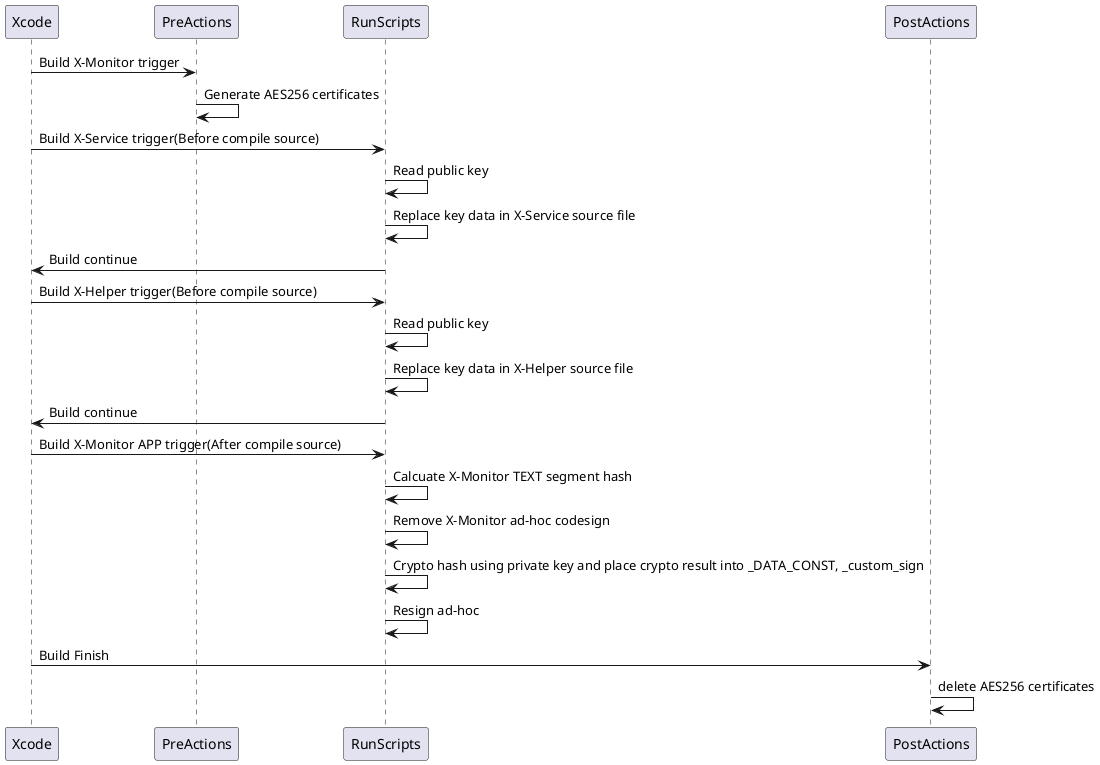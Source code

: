 
@startuml

Xcode -> PreActions: Build X-Monitor trigger


PreActions -> PreActions: Generate AES256 certificates


Xcode -> RunScripts: Build X-Service trigger(Before compile source)

RunScripts -> RunScripts: Read public key
RunScripts -> RunScripts: Replace key data in X-Service source file
RunScripts -> Xcode: Build continue

Xcode -> RunScripts: Build X-Helper trigger(Before compile source)
RunScripts -> RunScripts: Read public key
RunScripts -> RunScripts: Replace key data in X-Helper source file
RunScripts -> Xcode: Build continue

Xcode -> RunScripts: Build X-Monitor APP trigger(After compile source)
RunScripts -> RunScripts: Calcuate X-Monitor TEXT segment hash
RunScripts -> RunScripts: Remove X-Monitor ad-hoc codesign
RunScripts -> RunScripts: Crypto hash using private key and place crypto result into _DATA_CONST, _custom_sign
RunScripts -> RunScripts: Resign ad-hoc

Xcode -> PostActions: Build Finish

PostActions -> PostActions: delete AES256 certificates


@enduml

